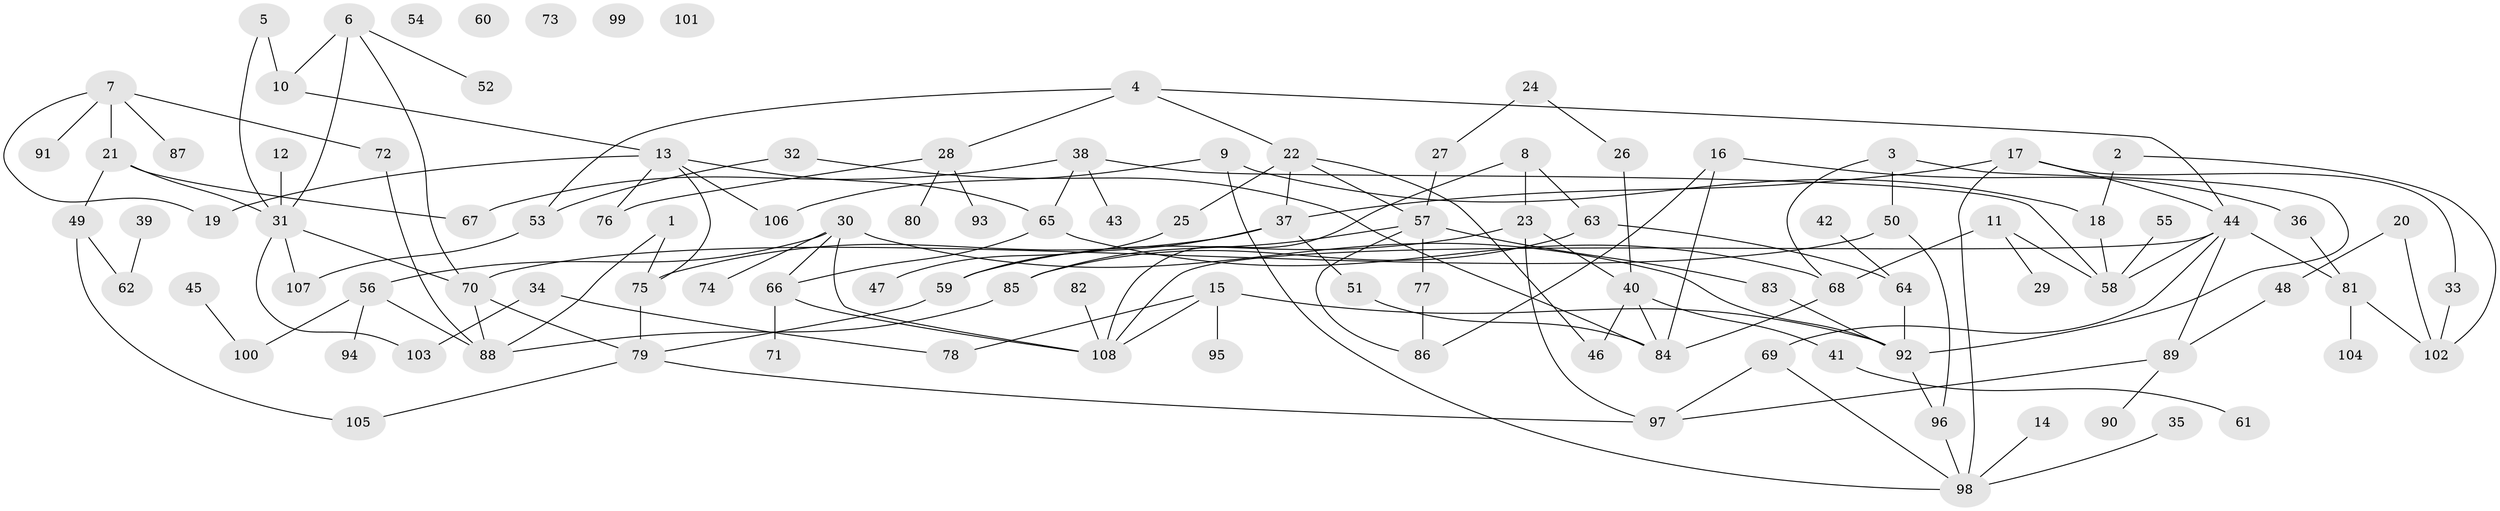 // coarse degree distribution, {2: 0.16666666666666666, 8: 0.047619047619047616, 14: 0.023809523809523808, 3: 0.09523809523809523, 5: 0.047619047619047616, 10: 0.023809523809523808, 4: 0.09523809523809523, 1: 0.2619047619047619, 11: 0.023809523809523808, 9: 0.047619047619047616, 6: 0.047619047619047616, 0: 0.11904761904761904}
// Generated by graph-tools (version 1.1) at 2025/16/03/04/25 18:16:28]
// undirected, 108 vertices, 147 edges
graph export_dot {
graph [start="1"]
  node [color=gray90,style=filled];
  1;
  2;
  3;
  4;
  5;
  6;
  7;
  8;
  9;
  10;
  11;
  12;
  13;
  14;
  15;
  16;
  17;
  18;
  19;
  20;
  21;
  22;
  23;
  24;
  25;
  26;
  27;
  28;
  29;
  30;
  31;
  32;
  33;
  34;
  35;
  36;
  37;
  38;
  39;
  40;
  41;
  42;
  43;
  44;
  45;
  46;
  47;
  48;
  49;
  50;
  51;
  52;
  53;
  54;
  55;
  56;
  57;
  58;
  59;
  60;
  61;
  62;
  63;
  64;
  65;
  66;
  67;
  68;
  69;
  70;
  71;
  72;
  73;
  74;
  75;
  76;
  77;
  78;
  79;
  80;
  81;
  82;
  83;
  84;
  85;
  86;
  87;
  88;
  89;
  90;
  91;
  92;
  93;
  94;
  95;
  96;
  97;
  98;
  99;
  100;
  101;
  102;
  103;
  104;
  105;
  106;
  107;
  108;
  1 -- 75;
  1 -- 88;
  2 -- 18;
  2 -- 102;
  3 -- 50;
  3 -- 68;
  3 -- 92;
  4 -- 22;
  4 -- 28;
  4 -- 44;
  4 -- 53;
  5 -- 10;
  5 -- 31;
  6 -- 10;
  6 -- 31;
  6 -- 52;
  6 -- 70;
  7 -- 19;
  7 -- 21;
  7 -- 72;
  7 -- 87;
  7 -- 91;
  8 -- 23;
  8 -- 63;
  8 -- 108;
  9 -- 18;
  9 -- 98;
  9 -- 106;
  10 -- 13;
  11 -- 29;
  11 -- 58;
  11 -- 68;
  12 -- 31;
  13 -- 19;
  13 -- 65;
  13 -- 75;
  13 -- 76;
  13 -- 106;
  14 -- 98;
  15 -- 78;
  15 -- 92;
  15 -- 95;
  15 -- 108;
  16 -- 36;
  16 -- 84;
  16 -- 86;
  17 -- 33;
  17 -- 37;
  17 -- 44;
  17 -- 98;
  18 -- 58;
  20 -- 48;
  20 -- 102;
  21 -- 31;
  21 -- 49;
  21 -- 67;
  22 -- 25;
  22 -- 37;
  22 -- 46;
  22 -- 57;
  23 -- 40;
  23 -- 59;
  23 -- 97;
  24 -- 26;
  24 -- 27;
  25 -- 47;
  26 -- 40;
  27 -- 57;
  28 -- 76;
  28 -- 80;
  28 -- 93;
  30 -- 56;
  30 -- 66;
  30 -- 74;
  30 -- 92;
  30 -- 108;
  31 -- 70;
  31 -- 103;
  31 -- 107;
  32 -- 53;
  32 -- 84;
  33 -- 102;
  34 -- 78;
  34 -- 103;
  35 -- 98;
  36 -- 81;
  37 -- 51;
  37 -- 59;
  37 -- 75;
  38 -- 43;
  38 -- 58;
  38 -- 65;
  38 -- 67;
  39 -- 62;
  40 -- 41;
  40 -- 46;
  40 -- 84;
  41 -- 61;
  42 -- 64;
  44 -- 58;
  44 -- 69;
  44 -- 81;
  44 -- 89;
  44 -- 108;
  45 -- 100;
  48 -- 89;
  49 -- 62;
  49 -- 105;
  50 -- 70;
  50 -- 96;
  51 -- 84;
  53 -- 107;
  55 -- 58;
  56 -- 88;
  56 -- 94;
  56 -- 100;
  57 -- 77;
  57 -- 83;
  57 -- 85;
  57 -- 86;
  59 -- 79;
  63 -- 64;
  63 -- 85;
  64 -- 92;
  65 -- 66;
  65 -- 68;
  66 -- 71;
  66 -- 108;
  68 -- 84;
  69 -- 97;
  69 -- 98;
  70 -- 79;
  70 -- 88;
  72 -- 88;
  75 -- 79;
  77 -- 86;
  79 -- 97;
  79 -- 105;
  81 -- 102;
  81 -- 104;
  82 -- 108;
  83 -- 92;
  85 -- 88;
  89 -- 90;
  89 -- 97;
  92 -- 96;
  96 -- 98;
}

